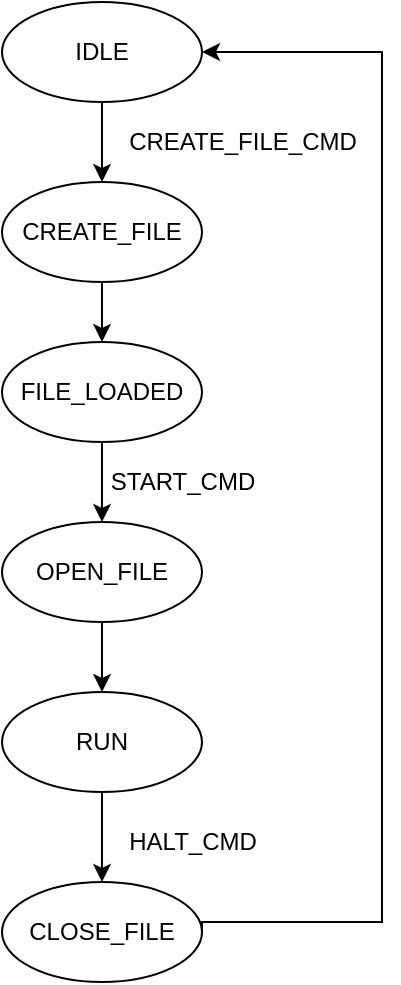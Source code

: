 <mxfile version="13.6.5">
    <diagram id="MQukd7Z43gS8FtGi_ZkP" name="Page-1">
        <mxGraphModel dx="1012" dy="436" grid="1" gridSize="10" guides="1" tooltips="1" connect="1" arrows="1" fold="1" page="1" pageScale="1" pageWidth="850" pageHeight="1100" math="0" shadow="0">
            <root>
                <mxCell id="0"/>
                <mxCell id="1" parent="0"/>
                <mxCell id="6" value="" style="edgeStyle=orthogonalEdgeStyle;rounded=0;orthogonalLoop=1;jettySize=auto;html=1;" edge="1" parent="1" source="3" target="5">
                    <mxGeometry relative="1" as="geometry"/>
                </mxCell>
                <mxCell id="3" value="CREATE_FILE" style="ellipse;whiteSpace=wrap;html=1;" vertex="1" parent="1">
                    <mxGeometry x="250" y="230" width="100" height="50" as="geometry"/>
                </mxCell>
                <mxCell id="9" value="" style="edgeStyle=orthogonalEdgeStyle;rounded=0;orthogonalLoop=1;jettySize=auto;html=1;" edge="1" parent="1" source="5" target="8">
                    <mxGeometry relative="1" as="geometry"/>
                </mxCell>
                <mxCell id="5" value="FILE_LOADED" style="ellipse;whiteSpace=wrap;html=1;" vertex="1" parent="1">
                    <mxGeometry x="250" y="310" width="100" height="50" as="geometry"/>
                </mxCell>
                <mxCell id="7" value="CREATE_FILE_CMD" style="text;html=1;align=center;verticalAlign=middle;resizable=0;points=[];autosize=1;" vertex="1" parent="1">
                    <mxGeometry x="305" y="200" width="130" height="20" as="geometry"/>
                </mxCell>
                <mxCell id="12" value="" style="edgeStyle=orthogonalEdgeStyle;rounded=0;orthogonalLoop=1;jettySize=auto;html=1;" edge="1" parent="1" source="8" target="11">
                    <mxGeometry relative="1" as="geometry"/>
                </mxCell>
                <mxCell id="8" value="OPEN_FILE" style="ellipse;whiteSpace=wrap;html=1;" vertex="1" parent="1">
                    <mxGeometry x="250" y="400" width="100" height="50" as="geometry"/>
                </mxCell>
                <mxCell id="10" value="START_CMD" style="text;html=1;align=center;verticalAlign=middle;resizable=0;points=[];autosize=1;" vertex="1" parent="1">
                    <mxGeometry x="295" y="370" width="90" height="20" as="geometry"/>
                </mxCell>
                <mxCell id="14" value="" style="edgeStyle=orthogonalEdgeStyle;rounded=0;orthogonalLoop=1;jettySize=auto;html=1;" edge="1" parent="1" source="11" target="13">
                    <mxGeometry relative="1" as="geometry"/>
                </mxCell>
                <mxCell id="11" value="RUN" style="ellipse;whiteSpace=wrap;html=1;" vertex="1" parent="1">
                    <mxGeometry x="250" y="485" width="100" height="50" as="geometry"/>
                </mxCell>
                <mxCell id="24" style="edgeStyle=orthogonalEdgeStyle;rounded=0;orthogonalLoop=1;jettySize=auto;html=1;exitX=1;exitY=0.5;exitDx=0;exitDy=0;entryX=1;entryY=0.5;entryDx=0;entryDy=0;" edge="1" parent="1" source="13" target="19">
                    <mxGeometry relative="1" as="geometry">
                        <Array as="points">
                            <mxPoint x="350" y="600"/>
                            <mxPoint x="440" y="600"/>
                            <mxPoint x="440" y="165"/>
                        </Array>
                    </mxGeometry>
                </mxCell>
                <mxCell id="13" value="CLOSE_FILE" style="ellipse;whiteSpace=wrap;html=1;" vertex="1" parent="1">
                    <mxGeometry x="250" y="580" width="100" height="50" as="geometry"/>
                </mxCell>
                <mxCell id="15" value="HALT_CMD" style="text;html=1;align=center;verticalAlign=middle;resizable=0;points=[];autosize=1;" vertex="1" parent="1">
                    <mxGeometry x="305" y="550" width="80" height="20" as="geometry"/>
                </mxCell>
                <mxCell id="23" value="" style="edgeStyle=orthogonalEdgeStyle;rounded=0;orthogonalLoop=1;jettySize=auto;html=1;" edge="1" parent="1" source="19" target="3">
                    <mxGeometry relative="1" as="geometry"/>
                </mxCell>
                <mxCell id="19" value="IDLE" style="ellipse;whiteSpace=wrap;html=1;" vertex="1" parent="1">
                    <mxGeometry x="250" y="140" width="100" height="50" as="geometry"/>
                </mxCell>
            </root>
        </mxGraphModel>
    </diagram>
</mxfile>